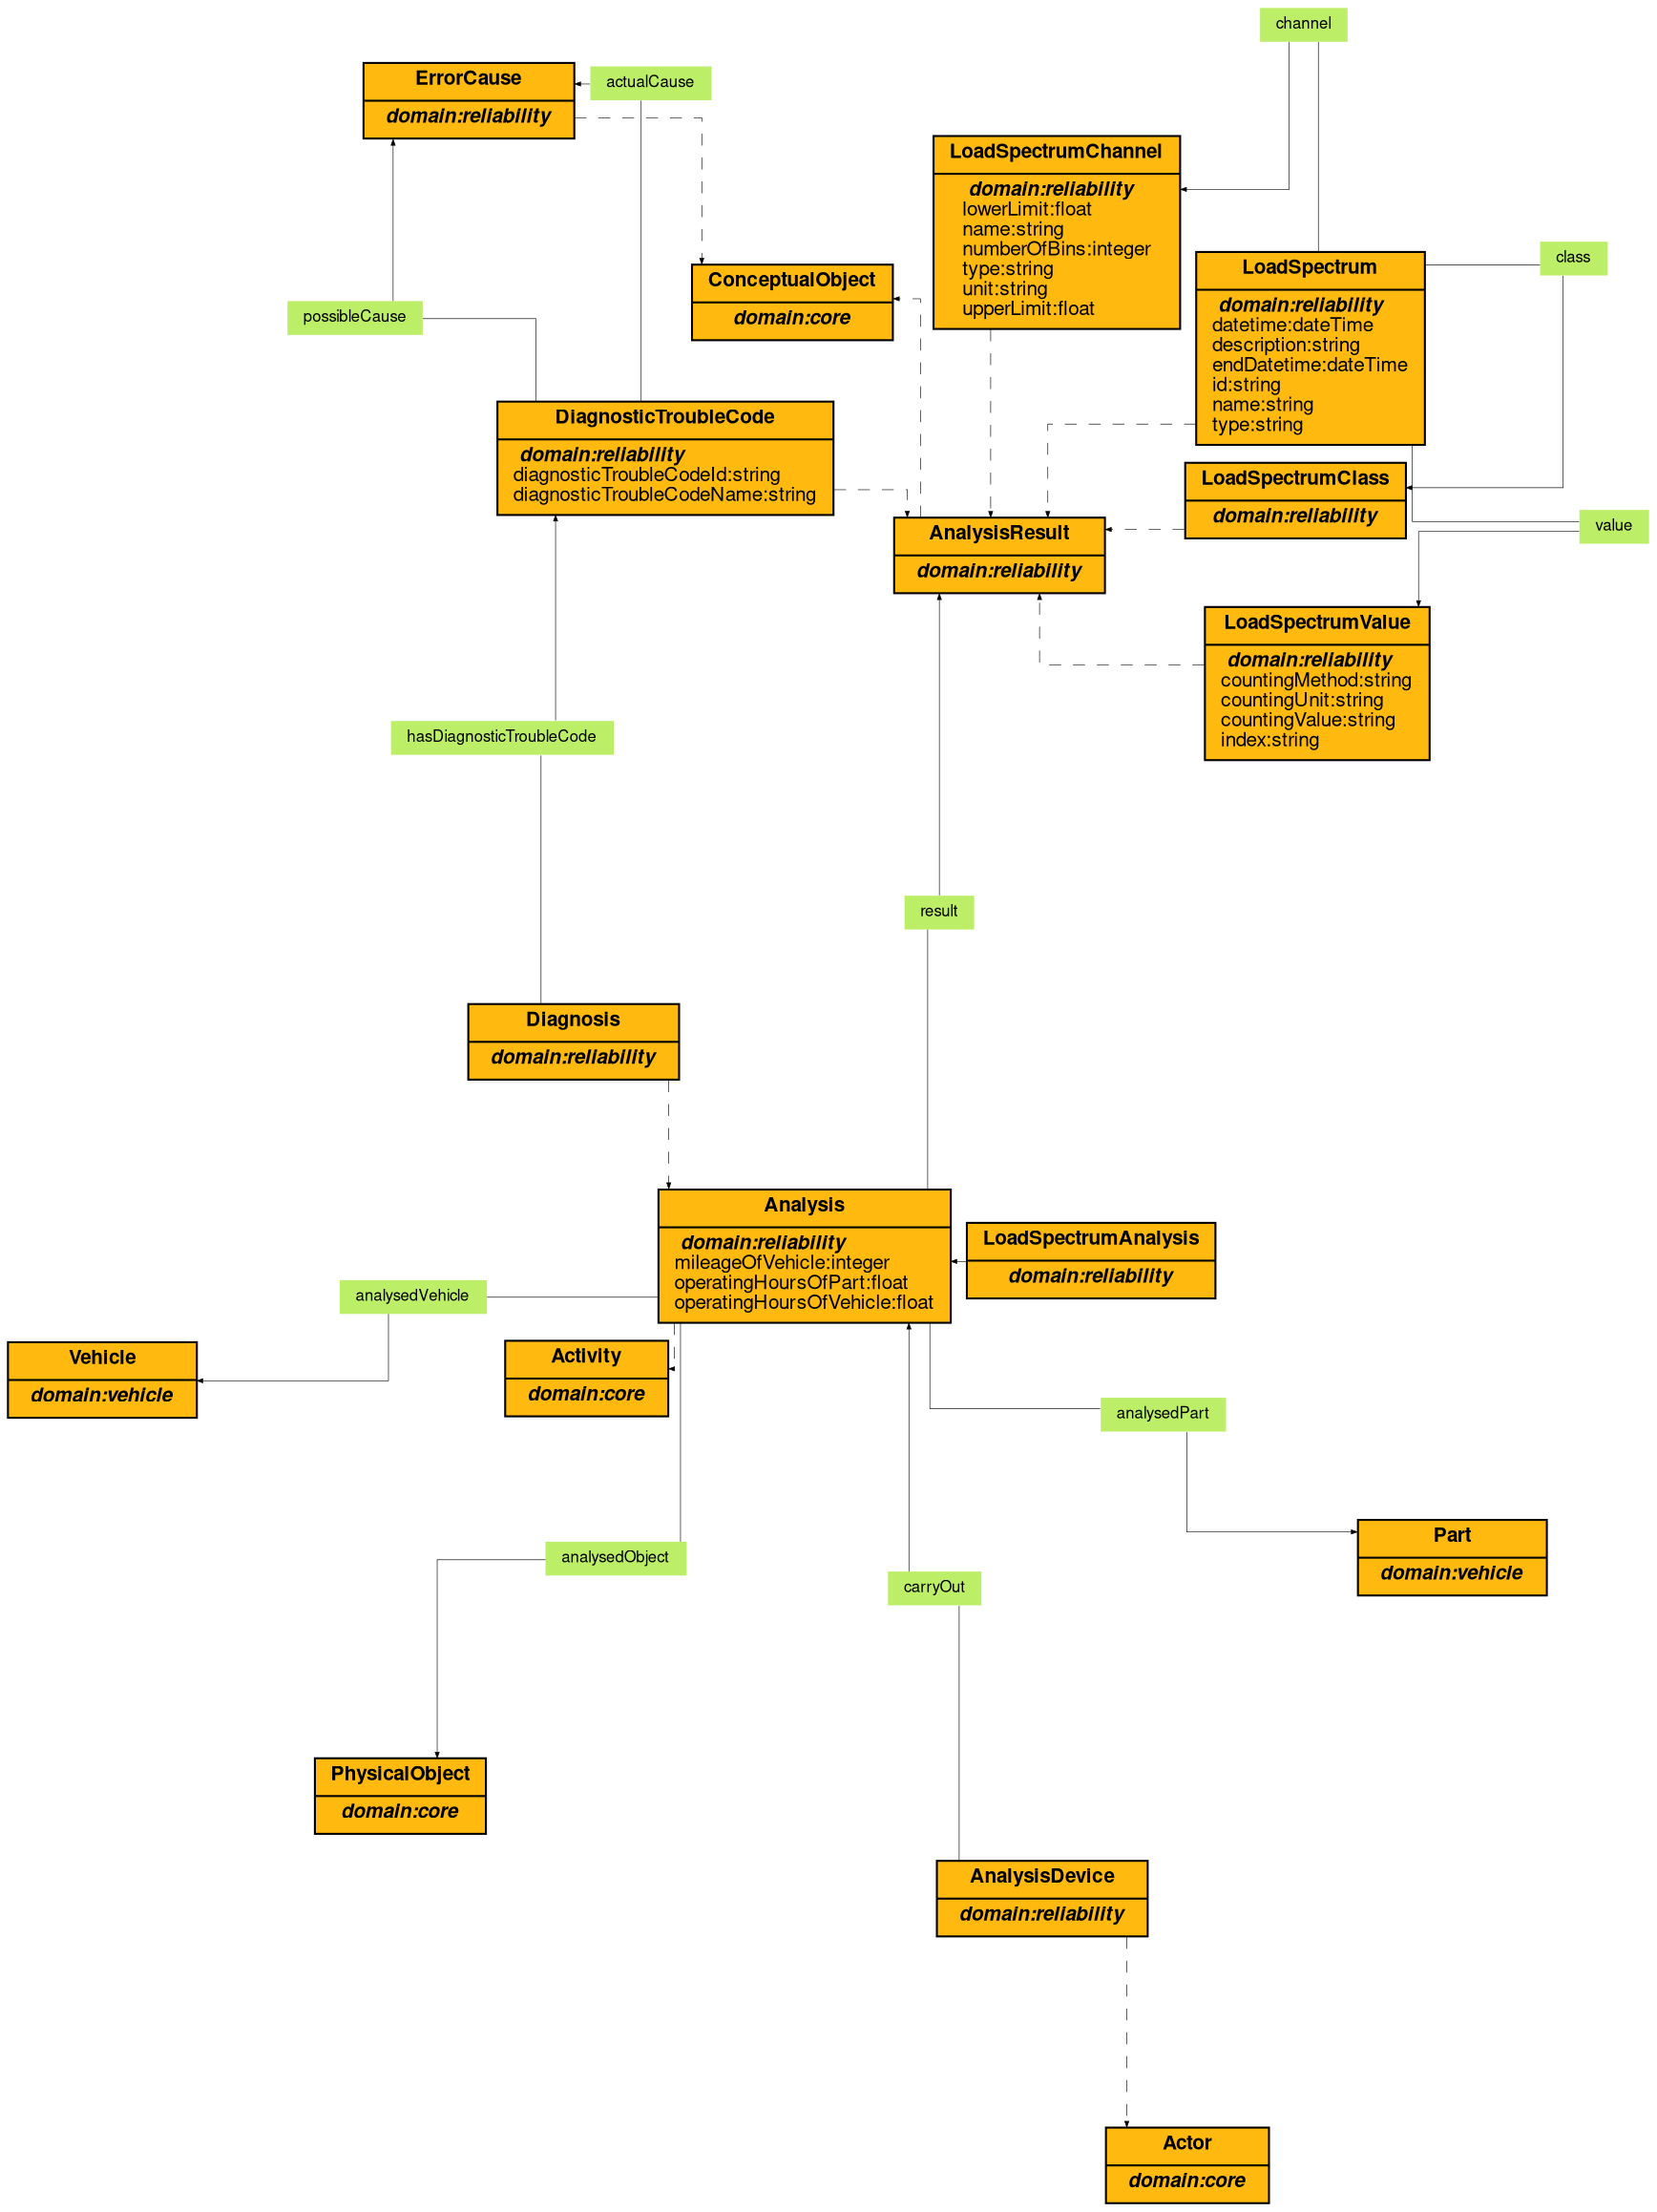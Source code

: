 digraph reliability_ontology {
	graph [fontname="Helvetica,Arial,sans-serif" fontsize=10 layout=neato overlap=false splines=ortho]
	node [fillcolor=darkgoldenrod1 fontname="Helvetica,Arial,sans-serif" fontsize=10 shape=record]
	edge [arrowsize=0.3 fontname="Helvetica,Arial,sans-serif" fontsize=10 penwidth=0.3]
	Activity [label=<{<b>Activity</b> | <i><b> domain:core</b></i> <br align="left"/>}> style=filled]
	Actor [label=<{<b>Actor</b> | <i><b> domain:core</b></i> <br align="left"/>}> style=filled]
	PhysicalObject [label=<{<b>PhysicalObject</b> | <i><b> domain:core</b></i> <br align="left"/>}> style=filled]
	ConceptualObject [label=<{<b>ConceptualObject</b> | <i><b> domain:core</b></i> <br align="left"/>}> style=filled]
	Part [label=<{<b>Part</b> | <i><b> domain:vehicle</b></i> <br align="left"/>}> style=filled]
	Vehicle [label=<{<b>Vehicle</b> | <i><b> domain:vehicle</b></i> <br align="left"/>}> style=filled]
	Analysis [label=<{<b>Analysis</b> | <i><b> domain:reliability</b></i> <br align="left"/>mileageOfVehicle:integer<br align="left"/>operatingHoursOfPart:float<br align="left"/>operatingHoursOfVehicle:float<br align="left"/>}> style=filled]
	AnalysisDevice [label=<{<b>AnalysisDevice</b> | <i><b> domain:reliability</b></i> <br align="left"/>}> style=filled]
	AnalysisResult [label=<{<b>AnalysisResult</b> | <i><b> domain:reliability</b></i> <br align="left"/>}> style=filled]
	Diagnosis [label=<{<b>Diagnosis</b> | <i><b> domain:reliability</b></i> <br align="left"/>}> style=filled]
	DiagnosticTroubleCode [label=<{<b>DiagnosticTroubleCode</b> | <i><b> domain:reliability</b></i> <br align="left"/>diagnosticTroubleCodeId:string<br align="left"/>diagnosticTroubleCodeName:string<br align="left"/>}> style=filled]
	ErrorCause [label=<{<b>ErrorCause</b> | <i><b> domain:reliability</b></i> <br align="left"/>}> style=filled]
	LoadSpectrum [label=<{<b>LoadSpectrum</b> | <i><b> domain:reliability</b></i> <br align="left"/>datetime:dateTime<br align="left"/>description:string<br align="left"/>endDatetime:dateTime<br align="left"/>id:string<br align="left"/>name:string<br align="left"/>type:string<br align="left"/>}> style=filled]
	LoadSpectrumAnalysis [label=<{<b>LoadSpectrumAnalysis</b> | <i><b> domain:reliability</b></i> <br align="left"/>}> style=filled]
	LoadSpectrumChannel [label=<{<b>LoadSpectrumChannel</b> | <i><b> domain:reliability</b></i> <br align="left"/>lowerLimit:float<br align="left"/>name:string<br align="left"/>numberOfBins:integer<br align="left"/>type:string<br align="left"/>unit:string<br align="left"/>upperLimit:float<br align="left"/>}> style=filled]
	LoadSpectrumClass [label=<{<b>LoadSpectrumClass</b> | <i><b> domain:reliability</b></i> <br align="left"/>}> style=filled]
	LoadSpectrumValue [label=<{<b>LoadSpectrumValue</b> | <i><b> domain:reliability</b></i> <br align="left"/>countingMethod:string<br align="left"/>countingUnit:string<br align="left"/>countingValue:string<br align="left"/>index:string<br align="left"/>}> style=filled]
	actualCause [label=actualCause fillcolor=darkolivegreen2 fontsize=8 height=0 shape=plaintext style=filled width=0]
	analysedObject [label=analysedObject fillcolor=darkolivegreen2 fontsize=8 height=0 shape=plaintext style=filled width=0]
	analysedPart [label=analysedPart fillcolor=darkolivegreen2 fontsize=8 height=0 shape=plaintext style=filled width=0]
	analysedVehicle [label=analysedVehicle fillcolor=darkolivegreen2 fontsize=8 height=0 shape=plaintext style=filled width=0]
	carryOut [label=carryOut fillcolor=darkolivegreen2 fontsize=8 height=0 shape=plaintext style=filled width=0]
	channel [label=channel fillcolor=darkolivegreen2 fontsize=8 height=0 shape=plaintext style=filled width=0]
	class [label=class fillcolor=darkolivegreen2 fontsize=8 height=0 shape=plaintext style=filled width=0]
	hasDiagnosticTroubleCode [label=hasDiagnosticTroubleCode fillcolor=darkolivegreen2 fontsize=8 height=0 shape=plaintext style=filled width=0]
	possibleCause [label=possibleCause fillcolor=darkolivegreen2 fontsize=8 height=0 shape=plaintext style=filled width=0]
	result [label=result fillcolor=darkolivegreen2 fontsize=8 height=0 shape=plaintext style=filled width=0]
	value [label=value fillcolor=darkolivegreen2 fontsize=8 height=0 shape=plaintext style=filled width=0]
	DiagnosticTroubleCode -> actualCause [arrowhead=none]
	actualCause -> ErrorCause
	Analysis -> analysedObject [arrowhead=none]
	analysedObject -> PhysicalObject
	Analysis -> analysedPart [arrowhead=none]
	analysedPart -> Part
	Analysis -> analysedVehicle [arrowhead=none]
	analysedVehicle -> Vehicle
	AnalysisDevice -> carryOut [arrowhead=none]
	carryOut -> Analysis
	LoadSpectrum -> channel [arrowhead=none]
	channel -> LoadSpectrumChannel
	LoadSpectrum -> class [arrowhead=none]
	class -> LoadSpectrumClass
	Diagnosis -> hasDiagnosticTroubleCode [arrowhead=none]
	hasDiagnosticTroubleCode -> DiagnosticTroubleCode
	DiagnosticTroubleCode -> possibleCause [arrowhead=none]
	possibleCause -> ErrorCause
	Analysis -> result [arrowhead=none]
	result -> AnalysisResult
	LoadSpectrum -> value [arrowhead=none]
	value -> LoadSpectrumValue
	Analysis -> Activity [style=dashed]
	AnalysisDevice -> Actor [style=dashed]
	AnalysisResult -> ConceptualObject [style=dashed]
	ErrorCause -> ConceptualObject [style=dashed]
	Diagnosis -> Analysis [style=dashed]
	LoadSpectrumAnalysis -> Analysis [style=dashed]
	DiagnosticTroubleCode -> AnalysisResult [style=dashed]
	LoadSpectrum -> AnalysisResult [style=dashed]
	LoadSpectrumChannel -> AnalysisResult [style=dashed]
	LoadSpectrumClass -> AnalysisResult [style=dashed]
	LoadSpectrumValue -> AnalysisResult [style=dashed]
}
